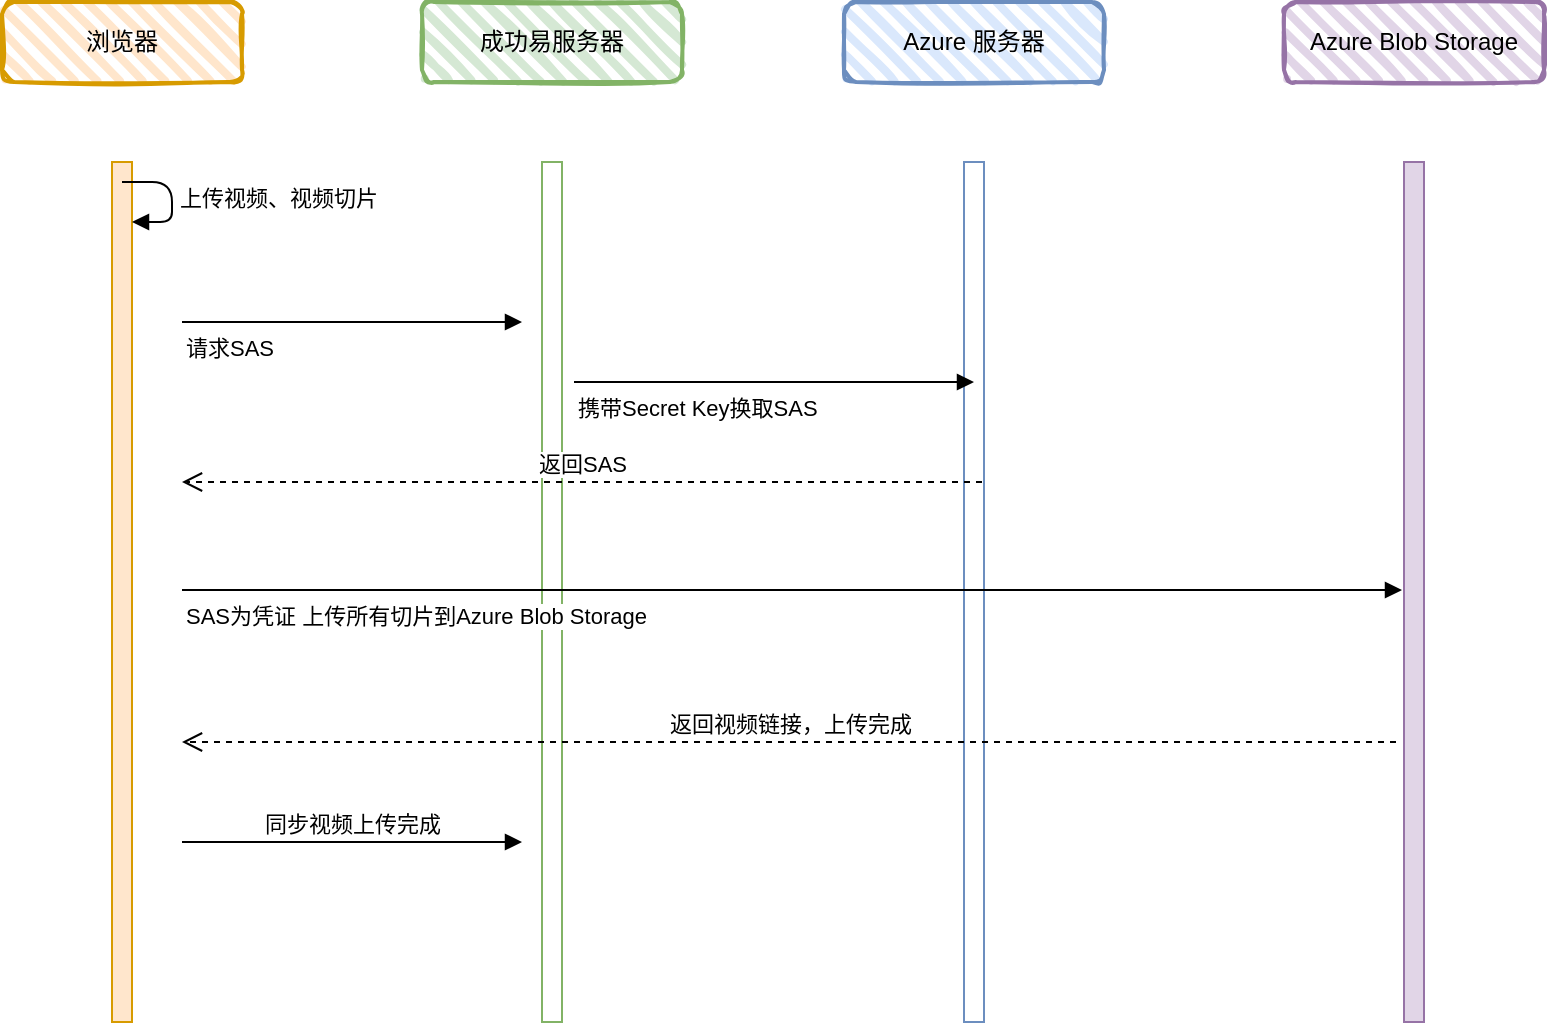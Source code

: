 <mxfile version="17.4.6" type="onedrive"><diagram id="f6F34YcNHmwSaY5xJGLs" name="第 1 页"><mxGraphModel grid="1" page="1" gridSize="10" guides="1" tooltips="1" connect="1" arrows="1" fold="1" pageScale="1" pageWidth="827" pageHeight="1169" background="none" math="0" shadow="0"><root><mxCell id="0"/><mxCell id="1" parent="0"/><mxCell id="9rSzG49wwmpTXOKcnyaY-1" value="浏览器" style="rounded=1;whiteSpace=wrap;html=1;strokeWidth=2;fillWeight=4;hachureGap=8;hachureAngle=45;fillColor=#ffe6cc;strokeColor=#d79b00;sketch=1;" vertex="1" parent="1"><mxGeometry x="79" y="70" width="120" height="40" as="geometry"/></mxCell><mxCell id="9rSzG49wwmpTXOKcnyaY-2" value="成功易服务器" style="rounded=1;whiteSpace=wrap;html=1;strokeWidth=2;fillWeight=4;hachureGap=8;hachureAngle=45;fillColor=#d5e8d4;strokeColor=#82b366;sketch=1;" vertex="1" parent="1"><mxGeometry x="289" y="70" width="130" height="40" as="geometry"/></mxCell><mxCell id="9rSzG49wwmpTXOKcnyaY-3" value="Azure 服务器" style="rounded=1;whiteSpace=wrap;html=1;strokeWidth=2;fillWeight=4;hachureGap=8;hachureAngle=45;fillColor=#dae8fc;strokeColor=#6c8ebf;sketch=1;" vertex="1" parent="1"><mxGeometry x="500" y="70" width="130" height="40" as="geometry"/></mxCell><mxCell id="9rSzG49wwmpTXOKcnyaY-4" value="Azure Blob Storage" style="rounded=1;whiteSpace=wrap;html=1;strokeWidth=2;fillWeight=4;hachureGap=8;hachureAngle=45;fillColor=#e1d5e7;strokeColor=#9673a6;sketch=1;shadow=0;glass=0;gradientColor=none;" vertex="1" parent="1"><mxGeometry x="720" y="70" width="130" height="40" as="geometry"/></mxCell><mxCell id="9rSzG49wwmpTXOKcnyaY-5" value="" style="html=1;points=[];perimeter=orthogonalPerimeter;fillColor=#ffe6cc;strokeColor=#d79b00;rounded=0;" vertex="1" parent="1"><mxGeometry x="134" y="150" width="10" height="430" as="geometry"/></mxCell><mxCell id="9rSzG49wwmpTXOKcnyaY-6" value="" style="html=1;points=[];perimeter=orthogonalPerimeter;fillColor=#e1d5e7;strokeColor=#9673a6;rounded=0;" vertex="1" parent="1"><mxGeometry x="780" y="150" width="10" height="430" as="geometry"/></mxCell><mxCell id="9rSzG49wwmpTXOKcnyaY-7" value="" style="html=1;points=[];perimeter=orthogonalPerimeter;fillColor=none;strokeColor=#6c8ebf;rounded=0;" vertex="1" parent="1"><mxGeometry x="560" y="150" width="10" height="430" as="geometry"/></mxCell><mxCell id="9rSzG49wwmpTXOKcnyaY-8" value="" style="html=1;points=[];perimeter=orthogonalPerimeter;fillColor=none;strokeColor=#82b366;rounded=0;" vertex="1" parent="1"><mxGeometry x="349" y="150" width="10" height="430" as="geometry"/></mxCell><mxCell id="9rSzG49wwmpTXOKcnyaY-9" value="请求SAS" style="endArrow=block;endFill=1;html=1;edgeStyle=orthogonalEdgeStyle;align=left;verticalAlign=top;rounded=1;" edge="1" parent="1"><mxGeometry x="-1" relative="1" as="geometry"><mxPoint x="169" y="230" as="sourcePoint"/><mxPoint x="339" y="230" as="targetPoint"/></mxGeometry></mxCell><mxCell id="9rSzG49wwmpTXOKcnyaY-21" value="上传视频、视频切片" style="edgeStyle=orthogonalEdgeStyle;html=1;align=left;spacingLeft=2;endArrow=block;rounded=1;entryX=1;entryY=0;" edge="1" parent="1"><mxGeometry relative="1" as="geometry"><mxPoint x="139" y="160" as="sourcePoint"/><Array as="points"><mxPoint x="164" y="160"/></Array><mxPoint x="144" y="180" as="targetPoint"/></mxGeometry></mxCell><mxCell id="9rSzG49wwmpTXOKcnyaY-27" value="携带Secret Key换取SAS" style="endArrow=block;endFill=1;html=1;edgeStyle=orthogonalEdgeStyle;align=left;verticalAlign=top;rounded=1;" edge="1" parent="1"><mxGeometry x="-1" relative="1" as="geometry"><mxPoint x="365" y="260" as="sourcePoint"/><mxPoint x="565" y="260" as="targetPoint"/></mxGeometry></mxCell><mxCell id="9rSzG49wwmpTXOKcnyaY-29" value="返回SAS" style="html=1;verticalAlign=bottom;endArrow=open;dashed=1;endSize=8;rounded=1;" edge="1" parent="1"><mxGeometry relative="1" as="geometry"><mxPoint x="569" y="310" as="sourcePoint"/><mxPoint x="169" y="310" as="targetPoint"/></mxGeometry></mxCell><mxCell id="9rSzG49wwmpTXOKcnyaY-31" value="SAS为凭证 上传所有切片到Azure Blob Storage" style="endArrow=block;endFill=1;html=1;edgeStyle=orthogonalEdgeStyle;align=left;verticalAlign=top;rounded=1;" edge="1" parent="1"><mxGeometry x="-1" relative="1" as="geometry"><mxPoint x="169" y="364" as="sourcePoint"/><mxPoint x="779" y="364" as="targetPoint"/><Array as="points"><mxPoint x="169" y="364"/></Array></mxGeometry></mxCell><mxCell id="9rSzG49wwmpTXOKcnyaY-36" value="返回视频链接，上传完成" style="html=1;verticalAlign=bottom;endArrow=open;dashed=1;endSize=8;rounded=1;" edge="1" parent="1"><mxGeometry relative="1" as="geometry"><mxPoint x="776" y="440" as="sourcePoint"/><mxPoint x="169" y="440" as="targetPoint"/></mxGeometry></mxCell><mxCell id="9rSzG49wwmpTXOKcnyaY-37" value="同步视频上传完成" style="html=1;verticalAlign=bottom;endArrow=block;rounded=1;" edge="1" parent="1"><mxGeometry width="80" relative="1" as="geometry"><mxPoint x="169" y="490" as="sourcePoint"/><mxPoint x="339" y="490" as="targetPoint"/></mxGeometry></mxCell></root></mxGraphModel></diagram></mxfile>